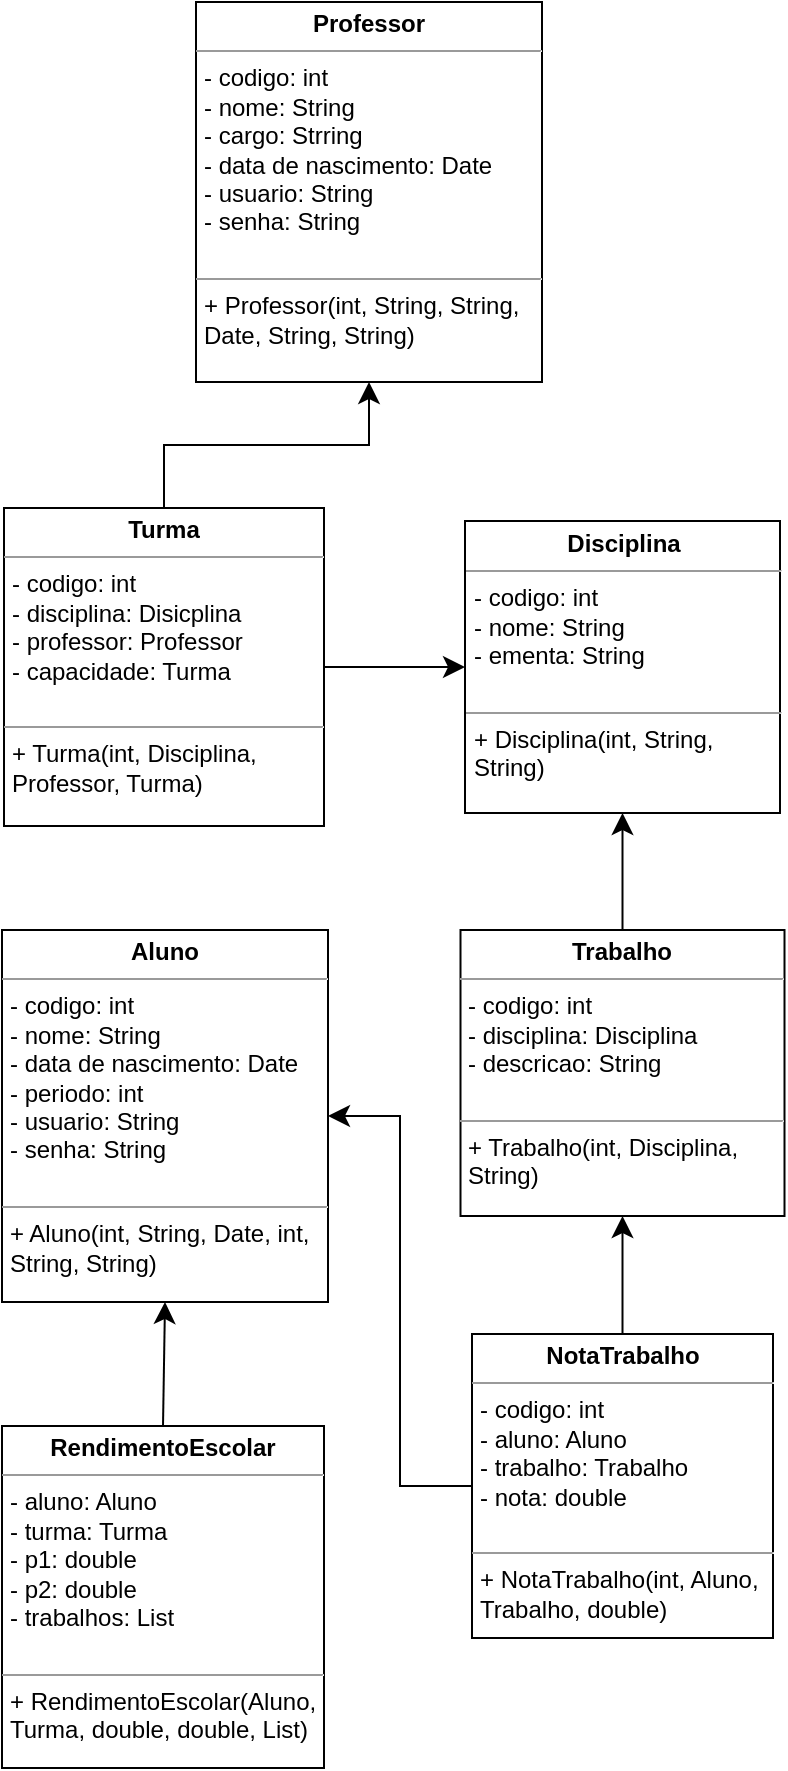 <mxfile version="22.0.8" type="device">
  <diagram name="Página-1" id="LtA07wJ9UuV-fR0BVYBT">
    <mxGraphModel dx="435" dy="878" grid="0" gridSize="10" guides="1" tooltips="1" connect="1" arrows="1" fold="1" page="0" pageScale="1" pageWidth="827" pageHeight="1169" math="0" shadow="0">
      <root>
        <mxCell id="0" />
        <mxCell id="1" parent="0" />
        <mxCell id="QFd2XOdFYpO7nwHk3s_R-5" value="&lt;p style=&quot;margin:0px;margin-top:4px;text-align:center;&quot;&gt;&lt;b&gt;Professor&lt;/b&gt;&lt;/p&gt;&lt;hr size=&quot;1&quot;&gt;&lt;p style=&quot;margin:0px;margin-left:4px;&quot;&gt;- codigo: int&lt;/p&gt;&lt;p style=&quot;margin:0px;margin-left:4px;&quot;&gt;- nome: String&lt;/p&gt;&lt;p style=&quot;margin:0px;margin-left:4px;&quot;&gt;- cargo: Strring&lt;/p&gt;&lt;p style=&quot;margin:0px;margin-left:4px;&quot;&gt;- data de nascimento: Date&lt;/p&gt;&lt;p style=&quot;margin:0px;margin-left:4px;&quot;&gt;- usuario: String&lt;/p&gt;&lt;p style=&quot;margin:0px;margin-left:4px;&quot;&gt;- senha: String&lt;/p&gt;&lt;p style=&quot;margin:0px;margin-left:4px;&quot;&gt;&lt;br&gt;&lt;/p&gt;&lt;hr size=&quot;1&quot;&gt;&lt;p style=&quot;margin:0px;margin-left:4px;&quot;&gt;+ Professor(int, String, String, Date, String, String)&lt;/p&gt;" style="verticalAlign=top;align=left;overflow=fill;fontSize=12;fontFamily=Helvetica;html=1;whiteSpace=wrap;" vertex="1" parent="1">
          <mxGeometry x="127" y="-83" width="173" height="190" as="geometry" />
        </mxCell>
        <mxCell id="QFd2XOdFYpO7nwHk3s_R-20" style="edgeStyle=orthogonalEdgeStyle;rounded=0;orthogonalLoop=1;jettySize=auto;html=1;exitX=0.5;exitY=0;exitDx=0;exitDy=0;entryX=0.5;entryY=1;entryDx=0;entryDy=0;fontSize=12;startSize=8;endSize=8;" edge="1" parent="1" source="QFd2XOdFYpO7nwHk3s_R-6" target="QFd2XOdFYpO7nwHk3s_R-5">
          <mxGeometry relative="1" as="geometry" />
        </mxCell>
        <mxCell id="QFd2XOdFYpO7nwHk3s_R-21" style="edgeStyle=none;curved=1;rounded=0;orthogonalLoop=1;jettySize=auto;html=1;exitX=1;exitY=0.5;exitDx=0;exitDy=0;entryX=0;entryY=0.5;entryDx=0;entryDy=0;fontSize=12;startSize=8;endSize=8;" edge="1" parent="1" source="QFd2XOdFYpO7nwHk3s_R-6" target="QFd2XOdFYpO7nwHk3s_R-7">
          <mxGeometry relative="1" as="geometry" />
        </mxCell>
        <mxCell id="QFd2XOdFYpO7nwHk3s_R-6" value="&lt;p style=&quot;margin:0px;margin-top:4px;text-align:center;&quot;&gt;&lt;b&gt;Turma&lt;/b&gt;&lt;/p&gt;&lt;hr size=&quot;1&quot;&gt;&lt;p style=&quot;margin:0px;margin-left:4px;&quot;&gt;- codigo: int&lt;/p&gt;&lt;p style=&quot;margin:0px;margin-left:4px;&quot;&gt;- disciplina: Disicplina&lt;/p&gt;&lt;p style=&quot;margin:0px;margin-left:4px;&quot;&gt;- professor: Professor&lt;/p&gt;&lt;p style=&quot;margin:0px;margin-left:4px;&quot;&gt;- capacidade: Turma&lt;/p&gt;&lt;p style=&quot;margin:0px;margin-left:4px;&quot;&gt;&lt;br&gt;&lt;/p&gt;&lt;hr size=&quot;1&quot;&gt;&lt;p style=&quot;margin:0px;margin-left:4px;&quot;&gt;+ Turma(int, Disciplina, Professor, Turma)&lt;/p&gt;" style="verticalAlign=top;align=left;overflow=fill;fontSize=12;fontFamily=Helvetica;html=1;whiteSpace=wrap;" vertex="1" parent="1">
          <mxGeometry x="31" y="170" width="160" height="159" as="geometry" />
        </mxCell>
        <mxCell id="QFd2XOdFYpO7nwHk3s_R-7" value="&lt;p style=&quot;margin:0px;margin-top:4px;text-align:center;&quot;&gt;&lt;b&gt;Disciplina&lt;/b&gt;&lt;/p&gt;&lt;hr size=&quot;1&quot;&gt;&lt;p style=&quot;margin:0px;margin-left:4px;&quot;&gt;- codigo: int&lt;/p&gt;&lt;p style=&quot;margin:0px;margin-left:4px;&quot;&gt;- nome: String&lt;/p&gt;&lt;p style=&quot;margin:0px;margin-left:4px;&quot;&gt;- ementa: String&lt;/p&gt;&lt;p style=&quot;margin:0px;margin-left:4px;&quot;&gt;&lt;br&gt;&lt;/p&gt;&lt;hr size=&quot;1&quot;&gt;&lt;p style=&quot;margin:0px;margin-left:4px;&quot;&gt;+ Disciplina(int, String, String)&lt;/p&gt;" style="verticalAlign=top;align=left;overflow=fill;fontSize=12;fontFamily=Helvetica;html=1;whiteSpace=wrap;" vertex="1" parent="1">
          <mxGeometry x="261.5" y="176.5" width="157.5" height="146" as="geometry" />
        </mxCell>
        <mxCell id="QFd2XOdFYpO7nwHk3s_R-8" value="&lt;p style=&quot;margin:0px;margin-top:4px;text-align:center;&quot;&gt;&lt;b&gt;Aluno&lt;/b&gt;&lt;/p&gt;&lt;hr size=&quot;1&quot;&gt;&lt;p style=&quot;margin:0px;margin-left:4px;&quot;&gt;- codigo: int&lt;/p&gt;&lt;p style=&quot;margin:0px;margin-left:4px;&quot;&gt;- nome: String&lt;/p&gt;&lt;p style=&quot;margin:0px;margin-left:4px;&quot;&gt;- data de nascimento: Date&lt;/p&gt;&lt;p style=&quot;margin:0px;margin-left:4px;&quot;&gt;- periodo: int&lt;/p&gt;&lt;p style=&quot;margin:0px;margin-left:4px;&quot;&gt;- usuario: String&lt;/p&gt;&lt;p style=&quot;margin:0px;margin-left:4px;&quot;&gt;- senha: String&lt;/p&gt;&lt;p style=&quot;margin:0px;margin-left:4px;&quot;&gt;&lt;br&gt;&lt;/p&gt;&lt;hr size=&quot;1&quot;&gt;&lt;p style=&quot;margin:0px;margin-left:4px;&quot;&gt;+ Aluno(int, String, Date, int, String, String)&lt;/p&gt;" style="verticalAlign=top;align=left;overflow=fill;fontSize=12;fontFamily=Helvetica;html=1;whiteSpace=wrap;" vertex="1" parent="1">
          <mxGeometry x="30" y="381" width="163" height="186" as="geometry" />
        </mxCell>
        <mxCell id="QFd2XOdFYpO7nwHk3s_R-23" style="edgeStyle=none;curved=1;rounded=0;orthogonalLoop=1;jettySize=auto;html=1;exitX=0.5;exitY=0;exitDx=0;exitDy=0;entryX=0.5;entryY=1;entryDx=0;entryDy=0;fontSize=12;startSize=8;endSize=8;" edge="1" parent="1" source="QFd2XOdFYpO7nwHk3s_R-9" target="QFd2XOdFYpO7nwHk3s_R-8">
          <mxGeometry relative="1" as="geometry" />
        </mxCell>
        <mxCell id="QFd2XOdFYpO7nwHk3s_R-9" value="&lt;p style=&quot;margin:0px;margin-top:4px;text-align:center;&quot;&gt;&lt;b&gt;RendimentoEscolar&lt;/b&gt;&lt;/p&gt;&lt;hr size=&quot;1&quot;&gt;&lt;p style=&quot;margin:0px;margin-left:4px;&quot;&gt;- aluno: Aluno&lt;/p&gt;&lt;p style=&quot;margin:0px;margin-left:4px;&quot;&gt;- turma: Turma&lt;/p&gt;&lt;p style=&quot;margin:0px;margin-left:4px;&quot;&gt;- p1: double&lt;/p&gt;&lt;p style=&quot;margin:0px;margin-left:4px;&quot;&gt;- p2: double&lt;/p&gt;&lt;p style=&quot;margin:0px;margin-left:4px;&quot;&gt;- trabalhos: List&lt;/p&gt;&lt;p style=&quot;margin:0px;margin-left:4px;&quot;&gt;&lt;br&gt;&lt;/p&gt;&lt;hr size=&quot;1&quot;&gt;&lt;p style=&quot;margin:0px;margin-left:4px;&quot;&gt;+ RendimentoEscolar(Aluno, Turma, double, double, List)&lt;/p&gt;" style="verticalAlign=top;align=left;overflow=fill;fontSize=12;fontFamily=Helvetica;html=1;whiteSpace=wrap;" vertex="1" parent="1">
          <mxGeometry x="30" y="629" width="161" height="171" as="geometry" />
        </mxCell>
        <mxCell id="QFd2XOdFYpO7nwHk3s_R-26" style="edgeStyle=none;curved=1;rounded=0;orthogonalLoop=1;jettySize=auto;html=1;exitX=0.5;exitY=0;exitDx=0;exitDy=0;entryX=0.5;entryY=1;entryDx=0;entryDy=0;fontSize=12;startSize=8;endSize=8;" edge="1" parent="1" source="QFd2XOdFYpO7nwHk3s_R-13" target="QFd2XOdFYpO7nwHk3s_R-7">
          <mxGeometry relative="1" as="geometry" />
        </mxCell>
        <mxCell id="QFd2XOdFYpO7nwHk3s_R-13" value="&lt;p style=&quot;margin:0px;margin-top:4px;text-align:center;&quot;&gt;&lt;b&gt;Trabalho&lt;/b&gt;&lt;/p&gt;&lt;hr size=&quot;1&quot;&gt;&lt;p style=&quot;margin:0px;margin-left:4px;&quot;&gt;- codigo: int&lt;/p&gt;&lt;p style=&quot;margin:0px;margin-left:4px;&quot;&gt;- disciplina: Disciplina&lt;/p&gt;&lt;p style=&quot;margin:0px;margin-left:4px;&quot;&gt;- descricao: String&lt;/p&gt;&lt;p style=&quot;margin:0px;margin-left:4px;&quot;&gt;&lt;br&gt;&lt;/p&gt;&lt;hr size=&quot;1&quot;&gt;&lt;p style=&quot;margin:0px;margin-left:4px;&quot;&gt;+ Trabalho(int, Disciplina, String)&lt;/p&gt;" style="verticalAlign=top;align=left;overflow=fill;fontSize=12;fontFamily=Helvetica;html=1;whiteSpace=wrap;" vertex="1" parent="1">
          <mxGeometry x="259.25" y="381" width="162" height="143" as="geometry" />
        </mxCell>
        <mxCell id="QFd2XOdFYpO7nwHk3s_R-24" style="edgeStyle=none;curved=1;rounded=0;orthogonalLoop=1;jettySize=auto;html=1;exitX=0.5;exitY=0;exitDx=0;exitDy=0;entryX=0.5;entryY=1;entryDx=0;entryDy=0;fontSize=12;startSize=8;endSize=8;" edge="1" parent="1" source="QFd2XOdFYpO7nwHk3s_R-15" target="QFd2XOdFYpO7nwHk3s_R-13">
          <mxGeometry relative="1" as="geometry" />
        </mxCell>
        <mxCell id="QFd2XOdFYpO7nwHk3s_R-25" style="edgeStyle=orthogonalEdgeStyle;rounded=0;orthogonalLoop=1;jettySize=auto;html=1;exitX=0;exitY=0.5;exitDx=0;exitDy=0;entryX=1;entryY=0.5;entryDx=0;entryDy=0;fontSize=12;startSize=8;endSize=8;" edge="1" parent="1" source="QFd2XOdFYpO7nwHk3s_R-15" target="QFd2XOdFYpO7nwHk3s_R-8">
          <mxGeometry relative="1" as="geometry" />
        </mxCell>
        <mxCell id="QFd2XOdFYpO7nwHk3s_R-15" value="&lt;p style=&quot;margin:0px;margin-top:4px;text-align:center;&quot;&gt;&lt;b&gt;NotaTrabalho&lt;/b&gt;&lt;/p&gt;&lt;hr size=&quot;1&quot;&gt;&lt;p style=&quot;margin:0px;margin-left:4px;&quot;&gt;- codigo: int&lt;/p&gt;&lt;p style=&quot;margin:0px;margin-left:4px;&quot;&gt;- aluno: Aluno&lt;/p&gt;&lt;p style=&quot;margin:0px;margin-left:4px;&quot;&gt;- trabalho: Trabalho&lt;/p&gt;&lt;p style=&quot;margin:0px;margin-left:4px;&quot;&gt;- nota: double&lt;/p&gt;&lt;p style=&quot;margin:0px;margin-left:4px;&quot;&gt;&lt;br&gt;&lt;/p&gt;&lt;hr size=&quot;1&quot;&gt;&lt;p style=&quot;margin:0px;margin-left:4px;&quot;&gt;+ NotaTrabalho(int, Aluno, Trabalho, double)&lt;/p&gt;" style="verticalAlign=top;align=left;overflow=fill;fontSize=12;fontFamily=Helvetica;html=1;whiteSpace=wrap;" vertex="1" parent="1">
          <mxGeometry x="265" y="583" width="150.5" height="152" as="geometry" />
        </mxCell>
      </root>
    </mxGraphModel>
  </diagram>
</mxfile>
